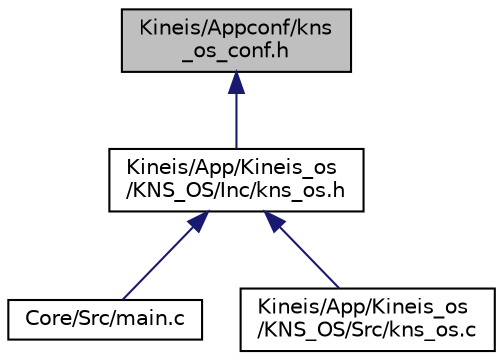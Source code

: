 digraph "Kineis/Appconf/kns_os_conf.h"
{
 // INTERACTIVE_SVG=YES
 // LATEX_PDF_SIZE
  edge [fontname="Helvetica",fontsize="10",labelfontname="Helvetica",labelfontsize="10"];
  node [fontname="Helvetica",fontsize="10",shape=record];
  Node1 [label="Kineis/Appconf/kns\l_os_conf.h",height=0.2,width=0.4,color="black", fillcolor="grey75", style="filled", fontcolor="black",tooltip="Configuration of task used with/in kineis_sw."];
  Node1 -> Node2 [dir="back",color="midnightblue",fontsize="10",style="solid",fontname="Helvetica"];
  Node2 [label="Kineis/App/Kineis_os\l/KNS_OS/Inc/kns_os.h",height=0.2,width=0.4,color="black", fillcolor="white", style="filled",URL="$d2/de2/kns__os_8h.html",tooltip="Minimalist baremetal OS to be used with Kineissoftware stack."];
  Node2 -> Node3 [dir="back",color="midnightblue",fontsize="10",style="solid",fontname="Helvetica"];
  Node3 [label="Core/Src/main.c",height=0.2,width=0.4,color="black", fillcolor="white", style="filled",URL="$d0/d29/main_8c.html",tooltip=": Main program body"];
  Node2 -> Node4 [dir="back",color="midnightblue",fontsize="10",style="solid",fontname="Helvetica"];
  Node4 [label="Kineis/App/Kineis_os\l/KNS_OS/Src/kns_os.c",height=0.2,width=0.4,color="black", fillcolor="white", style="filled",URL="$d4/d95/kns__os_8c.html",tooltip="Minimalist baremetal OS to be used with Kineis software stack."];
}

